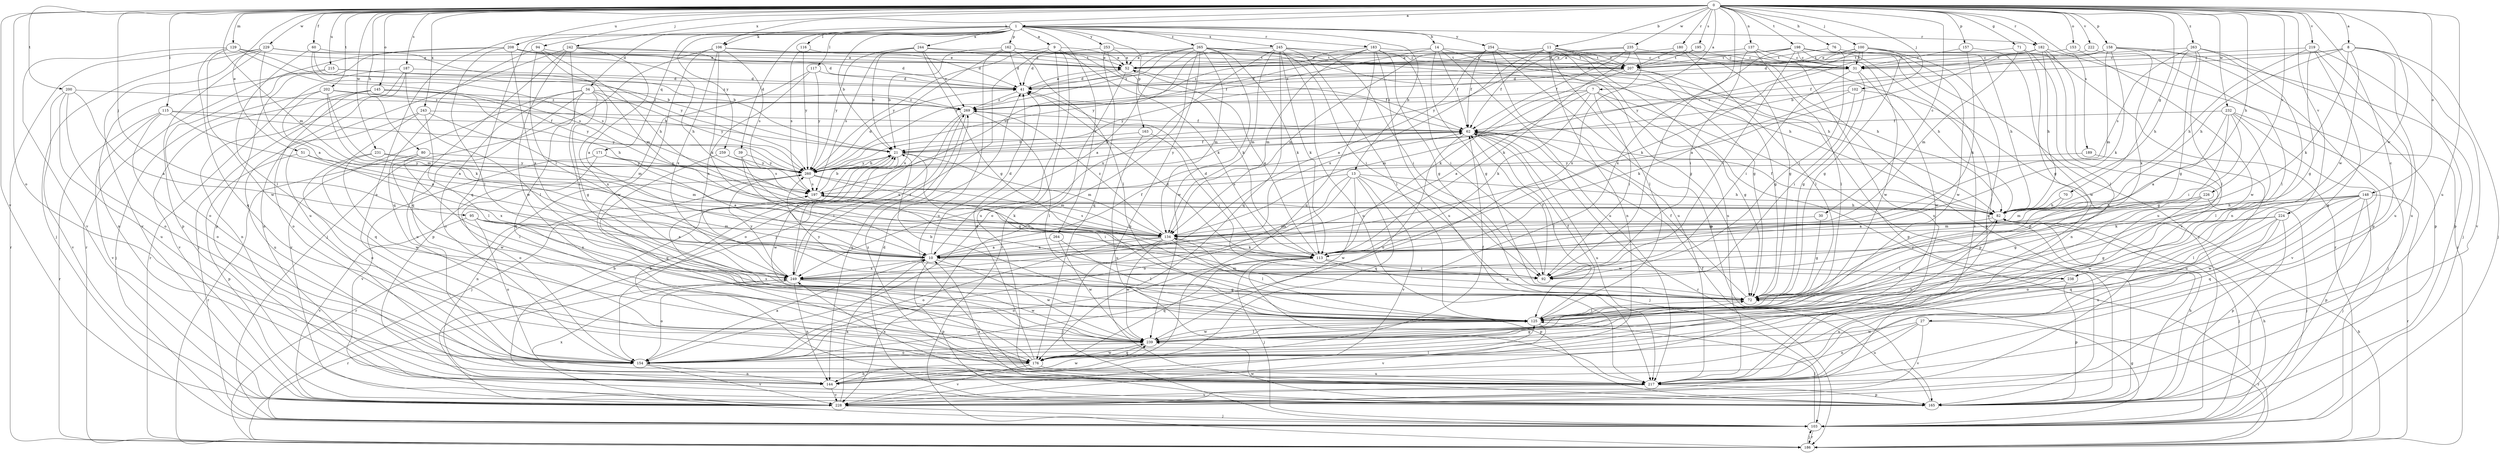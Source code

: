strict digraph  {
0;
1;
7;
8;
9;
10;
11;
13;
14;
21;
27;
30;
31;
34;
39;
41;
51;
52;
60;
62;
70;
71;
72;
76;
80;
82;
92;
94;
95;
100;
102;
103;
106;
113;
115;
116;
117;
125;
129;
134;
137;
144;
145;
148;
153;
154;
157;
158;
162;
163;
165;
171;
176;
180;
182;
183;
186;
187;
189;
195;
197;
198;
200;
202;
207;
208;
215;
217;
219;
222;
224;
226;
228;
229;
231;
232;
235;
238;
239;
242;
243;
244;
245;
249;
253;
254;
259;
260;
263;
264;
265;
269;
0 -> 1  [label=a];
0 -> 7  [label=a];
0 -> 8  [label=a];
0 -> 11  [label=b];
0 -> 27  [label=c];
0 -> 30  [label=c];
0 -> 51  [label=e];
0 -> 60  [label=f];
0 -> 70  [label=g];
0 -> 71  [label=g];
0 -> 76  [label=h];
0 -> 80  [label=h];
0 -> 82  [label=h];
0 -> 92  [label=i];
0 -> 94  [label=j];
0 -> 95  [label=j];
0 -> 100  [label=j];
0 -> 102  [label=j];
0 -> 106  [label=k];
0 -> 115  [label=l];
0 -> 129  [label=m];
0 -> 134  [label=m];
0 -> 137  [label=n];
0 -> 145  [label=o];
0 -> 148  [label=o];
0 -> 153  [label=o];
0 -> 154  [label=o];
0 -> 157  [label=p];
0 -> 158  [label=p];
0 -> 180  [label=r];
0 -> 182  [label=r];
0 -> 187  [label=s];
0 -> 189  [label=s];
0 -> 195  [label=s];
0 -> 198  [label=t];
0 -> 200  [label=t];
0 -> 202  [label=t];
0 -> 208  [label=u];
0 -> 215  [label=u];
0 -> 217  [label=u];
0 -> 219  [label=v];
0 -> 222  [label=v];
0 -> 224  [label=v];
0 -> 226  [label=v];
0 -> 228  [label=v];
0 -> 229  [label=w];
0 -> 231  [label=w];
0 -> 232  [label=w];
0 -> 235  [label=w];
0 -> 238  [label=w];
0 -> 242  [label=x];
0 -> 243  [label=x];
0 -> 263  [label=z];
1 -> 9  [label=a];
1 -> 13  [label=b];
1 -> 14  [label=b];
1 -> 21  [label=b];
1 -> 34  [label=d];
1 -> 39  [label=d];
1 -> 106  [label=k];
1 -> 116  [label=l];
1 -> 117  [label=l];
1 -> 154  [label=o];
1 -> 162  [label=p];
1 -> 163  [label=p];
1 -> 171  [label=q];
1 -> 176  [label=q];
1 -> 182  [label=r];
1 -> 183  [label=r];
1 -> 244  [label=x];
1 -> 245  [label=x];
1 -> 253  [label=y];
1 -> 254  [label=y];
1 -> 259  [label=y];
1 -> 264  [label=z];
1 -> 265  [label=z];
7 -> 10  [label=a];
7 -> 72  [label=g];
7 -> 92  [label=i];
7 -> 113  [label=k];
7 -> 134  [label=m];
7 -> 165  [label=p];
7 -> 269  [label=z];
8 -> 21  [label=b];
8 -> 31  [label=c];
8 -> 82  [label=h];
8 -> 103  [label=j];
8 -> 113  [label=k];
8 -> 217  [label=u];
8 -> 228  [label=v];
8 -> 238  [label=w];
9 -> 52  [label=e];
9 -> 103  [label=j];
9 -> 113  [label=k];
9 -> 186  [label=r];
9 -> 217  [label=u];
9 -> 260  [label=y];
10 -> 41  [label=d];
10 -> 62  [label=f];
10 -> 165  [label=p];
10 -> 238  [label=w];
10 -> 239  [label=w];
10 -> 249  [label=x];
11 -> 52  [label=e];
11 -> 62  [label=f];
11 -> 72  [label=g];
11 -> 125  [label=l];
11 -> 134  [label=m];
11 -> 144  [label=n];
11 -> 186  [label=r];
11 -> 207  [label=t];
11 -> 217  [label=u];
11 -> 249  [label=x];
13 -> 82  [label=h];
13 -> 103  [label=j];
13 -> 154  [label=o];
13 -> 176  [label=q];
13 -> 197  [label=s];
13 -> 228  [label=v];
13 -> 239  [label=w];
13 -> 249  [label=x];
14 -> 52  [label=e];
14 -> 62  [label=f];
14 -> 72  [label=g];
14 -> 82  [label=h];
14 -> 207  [label=t];
14 -> 217  [label=u];
14 -> 269  [label=z];
21 -> 62  [label=f];
21 -> 72  [label=g];
21 -> 103  [label=j];
21 -> 134  [label=m];
21 -> 239  [label=w];
21 -> 260  [label=y];
27 -> 144  [label=n];
27 -> 186  [label=r];
27 -> 217  [label=u];
27 -> 228  [label=v];
27 -> 239  [label=w];
30 -> 72  [label=g];
30 -> 134  [label=m];
31 -> 41  [label=d];
31 -> 72  [label=g];
31 -> 92  [label=i];
31 -> 239  [label=w];
34 -> 72  [label=g];
34 -> 154  [label=o];
34 -> 176  [label=q];
34 -> 217  [label=u];
34 -> 228  [label=v];
34 -> 249  [label=x];
34 -> 260  [label=y];
34 -> 269  [label=z];
39 -> 10  [label=a];
39 -> 92  [label=i];
39 -> 260  [label=y];
41 -> 52  [label=e];
41 -> 269  [label=z];
51 -> 165  [label=p];
51 -> 249  [label=x];
51 -> 260  [label=y];
52 -> 41  [label=d];
52 -> 62  [label=f];
52 -> 154  [label=o];
60 -> 21  [label=b];
60 -> 31  [label=c];
60 -> 125  [label=l];
60 -> 197  [label=s];
62 -> 21  [label=b];
62 -> 125  [label=l];
62 -> 154  [label=o];
62 -> 186  [label=r];
62 -> 217  [label=u];
62 -> 260  [label=y];
70 -> 82  [label=h];
70 -> 134  [label=m];
71 -> 52  [label=e];
71 -> 72  [label=g];
71 -> 125  [label=l];
71 -> 134  [label=m];
72 -> 62  [label=f];
72 -> 125  [label=l];
72 -> 134  [label=m];
72 -> 260  [label=y];
76 -> 72  [label=g];
76 -> 92  [label=i];
76 -> 207  [label=t];
80 -> 125  [label=l];
80 -> 186  [label=r];
80 -> 239  [label=w];
80 -> 260  [label=y];
82 -> 62  [label=f];
82 -> 103  [label=j];
82 -> 125  [label=l];
82 -> 134  [label=m];
92 -> 62  [label=f];
94 -> 52  [label=e];
94 -> 82  [label=h];
94 -> 92  [label=i];
94 -> 134  [label=m];
94 -> 176  [label=q];
95 -> 10  [label=a];
95 -> 134  [label=m];
95 -> 154  [label=o];
95 -> 228  [label=v];
95 -> 249  [label=x];
100 -> 31  [label=c];
100 -> 41  [label=d];
100 -> 82  [label=h];
100 -> 113  [label=k];
100 -> 144  [label=n];
100 -> 186  [label=r];
100 -> 207  [label=t];
100 -> 239  [label=w];
100 -> 260  [label=y];
102 -> 92  [label=i];
102 -> 113  [label=k];
102 -> 144  [label=n];
102 -> 269  [label=z];
103 -> 72  [label=g];
103 -> 82  [label=h];
103 -> 125  [label=l];
103 -> 186  [label=r];
106 -> 31  [label=c];
106 -> 41  [label=d];
106 -> 103  [label=j];
106 -> 113  [label=k];
106 -> 197  [label=s];
106 -> 239  [label=w];
106 -> 249  [label=x];
113 -> 41  [label=d];
113 -> 52  [label=e];
113 -> 72  [label=g];
113 -> 92  [label=i];
113 -> 103  [label=j];
113 -> 154  [label=o];
113 -> 165  [label=p];
113 -> 176  [label=q];
115 -> 10  [label=a];
115 -> 62  [label=f];
115 -> 154  [label=o];
115 -> 186  [label=r];
115 -> 228  [label=v];
115 -> 260  [label=y];
116 -> 197  [label=s];
116 -> 207  [label=t];
116 -> 260  [label=y];
117 -> 41  [label=d];
117 -> 165  [label=p];
117 -> 249  [label=x];
117 -> 260  [label=y];
125 -> 21  [label=b];
125 -> 62  [label=f];
125 -> 228  [label=v];
125 -> 239  [label=w];
129 -> 21  [label=b];
129 -> 52  [label=e];
129 -> 176  [label=q];
129 -> 197  [label=s];
129 -> 228  [label=v];
129 -> 239  [label=w];
134 -> 10  [label=a];
134 -> 103  [label=j];
134 -> 113  [label=k];
134 -> 125  [label=l];
134 -> 154  [label=o];
134 -> 197  [label=s];
134 -> 239  [label=w];
134 -> 269  [label=z];
137 -> 31  [label=c];
137 -> 41  [label=d];
137 -> 92  [label=i];
137 -> 125  [label=l];
137 -> 217  [label=u];
144 -> 21  [label=b];
144 -> 125  [label=l];
144 -> 228  [label=v];
144 -> 239  [label=w];
145 -> 82  [label=h];
145 -> 144  [label=n];
145 -> 154  [label=o];
145 -> 228  [label=v];
145 -> 260  [label=y];
145 -> 269  [label=z];
148 -> 82  [label=h];
148 -> 103  [label=j];
148 -> 113  [label=k];
148 -> 125  [label=l];
148 -> 165  [label=p];
148 -> 176  [label=q];
148 -> 186  [label=r];
148 -> 239  [label=w];
153 -> 207  [label=t];
153 -> 239  [label=w];
154 -> 10  [label=a];
154 -> 72  [label=g];
154 -> 82  [label=h];
154 -> 144  [label=n];
154 -> 228  [label=v];
157 -> 31  [label=c];
157 -> 113  [label=k];
157 -> 239  [label=w];
158 -> 31  [label=c];
158 -> 62  [label=f];
158 -> 103  [label=j];
158 -> 113  [label=k];
158 -> 134  [label=m];
158 -> 165  [label=p];
158 -> 249  [label=x];
162 -> 21  [label=b];
162 -> 41  [label=d];
162 -> 52  [label=e];
162 -> 62  [label=f];
162 -> 125  [label=l];
162 -> 217  [label=u];
162 -> 249  [label=x];
163 -> 21  [label=b];
163 -> 92  [label=i];
163 -> 217  [label=u];
165 -> 10  [label=a];
165 -> 41  [label=d];
165 -> 62  [label=f];
165 -> 82  [label=h];
165 -> 239  [label=w];
171 -> 10  [label=a];
171 -> 154  [label=o];
171 -> 228  [label=v];
171 -> 260  [label=y];
176 -> 41  [label=d];
176 -> 62  [label=f];
176 -> 144  [label=n];
176 -> 197  [label=s];
176 -> 217  [label=u];
176 -> 228  [label=v];
176 -> 239  [label=w];
180 -> 52  [label=e];
180 -> 72  [label=g];
180 -> 125  [label=l];
180 -> 207  [label=t];
182 -> 10  [label=a];
182 -> 82  [label=h];
182 -> 186  [label=r];
182 -> 207  [label=t];
182 -> 217  [label=u];
182 -> 228  [label=v];
183 -> 31  [label=c];
183 -> 72  [label=g];
183 -> 92  [label=i];
183 -> 134  [label=m];
183 -> 176  [label=q];
183 -> 217  [label=u];
183 -> 260  [label=y];
183 -> 269  [label=z];
186 -> 82  [label=h];
186 -> 103  [label=j];
187 -> 41  [label=d];
187 -> 103  [label=j];
187 -> 125  [label=l];
187 -> 144  [label=n];
187 -> 186  [label=r];
189 -> 217  [label=u];
189 -> 260  [label=y];
195 -> 52  [label=e];
195 -> 82  [label=h];
195 -> 207  [label=t];
197 -> 21  [label=b];
197 -> 82  [label=h];
197 -> 92  [label=i];
198 -> 31  [label=c];
198 -> 52  [label=e];
198 -> 92  [label=i];
198 -> 103  [label=j];
198 -> 165  [label=p];
198 -> 207  [label=t];
198 -> 228  [label=v];
198 -> 239  [label=w];
198 -> 249  [label=x];
200 -> 10  [label=a];
200 -> 154  [label=o];
200 -> 217  [label=u];
200 -> 228  [label=v];
200 -> 269  [label=z];
202 -> 10  [label=a];
202 -> 21  [label=b];
202 -> 103  [label=j];
202 -> 113  [label=k];
202 -> 134  [label=m];
202 -> 269  [label=z];
207 -> 41  [label=d];
207 -> 72  [label=g];
207 -> 113  [label=k];
207 -> 165  [label=p];
207 -> 260  [label=y];
208 -> 41  [label=d];
208 -> 52  [label=e];
208 -> 82  [label=h];
208 -> 125  [label=l];
208 -> 165  [label=p];
208 -> 186  [label=r];
208 -> 249  [label=x];
215 -> 41  [label=d];
215 -> 144  [label=n];
215 -> 154  [label=o];
215 -> 269  [label=z];
217 -> 21  [label=b];
217 -> 165  [label=p];
217 -> 228  [label=v];
217 -> 249  [label=x];
217 -> 269  [label=z];
219 -> 31  [label=c];
219 -> 72  [label=g];
219 -> 82  [label=h];
219 -> 165  [label=p];
219 -> 176  [label=q];
219 -> 217  [label=u];
222 -> 31  [label=c];
222 -> 125  [label=l];
224 -> 72  [label=g];
224 -> 134  [label=m];
224 -> 154  [label=o];
224 -> 165  [label=p];
224 -> 176  [label=q];
224 -> 217  [label=u];
226 -> 10  [label=a];
226 -> 72  [label=g];
226 -> 82  [label=h];
226 -> 103  [label=j];
226 -> 239  [label=w];
228 -> 10  [label=a];
228 -> 103  [label=j];
228 -> 249  [label=x];
229 -> 10  [label=a];
229 -> 52  [label=e];
229 -> 103  [label=j];
229 -> 165  [label=p];
229 -> 186  [label=r];
229 -> 228  [label=v];
229 -> 260  [label=y];
231 -> 134  [label=m];
231 -> 154  [label=o];
231 -> 239  [label=w];
231 -> 260  [label=y];
232 -> 10  [label=a];
232 -> 62  [label=f];
232 -> 72  [label=g];
232 -> 92  [label=i];
232 -> 103  [label=j];
232 -> 125  [label=l];
232 -> 228  [label=v];
235 -> 52  [label=e];
235 -> 62  [label=f];
235 -> 113  [label=k];
235 -> 165  [label=p];
235 -> 249  [label=x];
235 -> 260  [label=y];
238 -> 41  [label=d];
238 -> 165  [label=p];
238 -> 217  [label=u];
239 -> 125  [label=l];
239 -> 154  [label=o];
239 -> 176  [label=q];
242 -> 10  [label=a];
242 -> 31  [label=c];
242 -> 41  [label=d];
242 -> 125  [label=l];
242 -> 176  [label=q];
242 -> 217  [label=u];
242 -> 239  [label=w];
243 -> 62  [label=f];
243 -> 125  [label=l];
243 -> 134  [label=m];
243 -> 176  [label=q];
243 -> 217  [label=u];
244 -> 21  [label=b];
244 -> 52  [label=e];
244 -> 72  [label=g];
244 -> 197  [label=s];
244 -> 207  [label=t];
244 -> 260  [label=y];
244 -> 269  [label=z];
245 -> 92  [label=i];
245 -> 113  [label=k];
245 -> 125  [label=l];
245 -> 134  [label=m];
245 -> 176  [label=q];
245 -> 197  [label=s];
245 -> 207  [label=t];
245 -> 217  [label=u];
245 -> 249  [label=x];
249 -> 72  [label=g];
249 -> 144  [label=n];
249 -> 154  [label=o];
249 -> 186  [label=r];
249 -> 239  [label=w];
249 -> 260  [label=y];
249 -> 269  [label=z];
253 -> 41  [label=d];
253 -> 52  [label=e];
253 -> 82  [label=h];
253 -> 113  [label=k];
253 -> 176  [label=q];
254 -> 10  [label=a];
254 -> 62  [label=f];
254 -> 72  [label=g];
254 -> 165  [label=p];
254 -> 207  [label=t];
254 -> 217  [label=u];
259 -> 176  [label=q];
259 -> 197  [label=s];
259 -> 260  [label=y];
260 -> 21  [label=b];
260 -> 41  [label=d];
260 -> 113  [label=k];
260 -> 134  [label=m];
260 -> 144  [label=n];
260 -> 186  [label=r];
260 -> 197  [label=s];
263 -> 72  [label=g];
263 -> 82  [label=h];
263 -> 125  [label=l];
263 -> 144  [label=n];
263 -> 165  [label=p];
263 -> 197  [label=s];
263 -> 207  [label=t];
264 -> 10  [label=a];
264 -> 125  [label=l];
264 -> 239  [label=w];
265 -> 10  [label=a];
265 -> 52  [label=e];
265 -> 82  [label=h];
265 -> 92  [label=i];
265 -> 113  [label=k];
265 -> 134  [label=m];
265 -> 165  [label=p];
265 -> 207  [label=t];
265 -> 228  [label=v];
265 -> 239  [label=w];
265 -> 260  [label=y];
265 -> 269  [label=z];
269 -> 62  [label=f];
269 -> 125  [label=l];
269 -> 144  [label=n];
269 -> 154  [label=o];
269 -> 249  [label=x];
}
